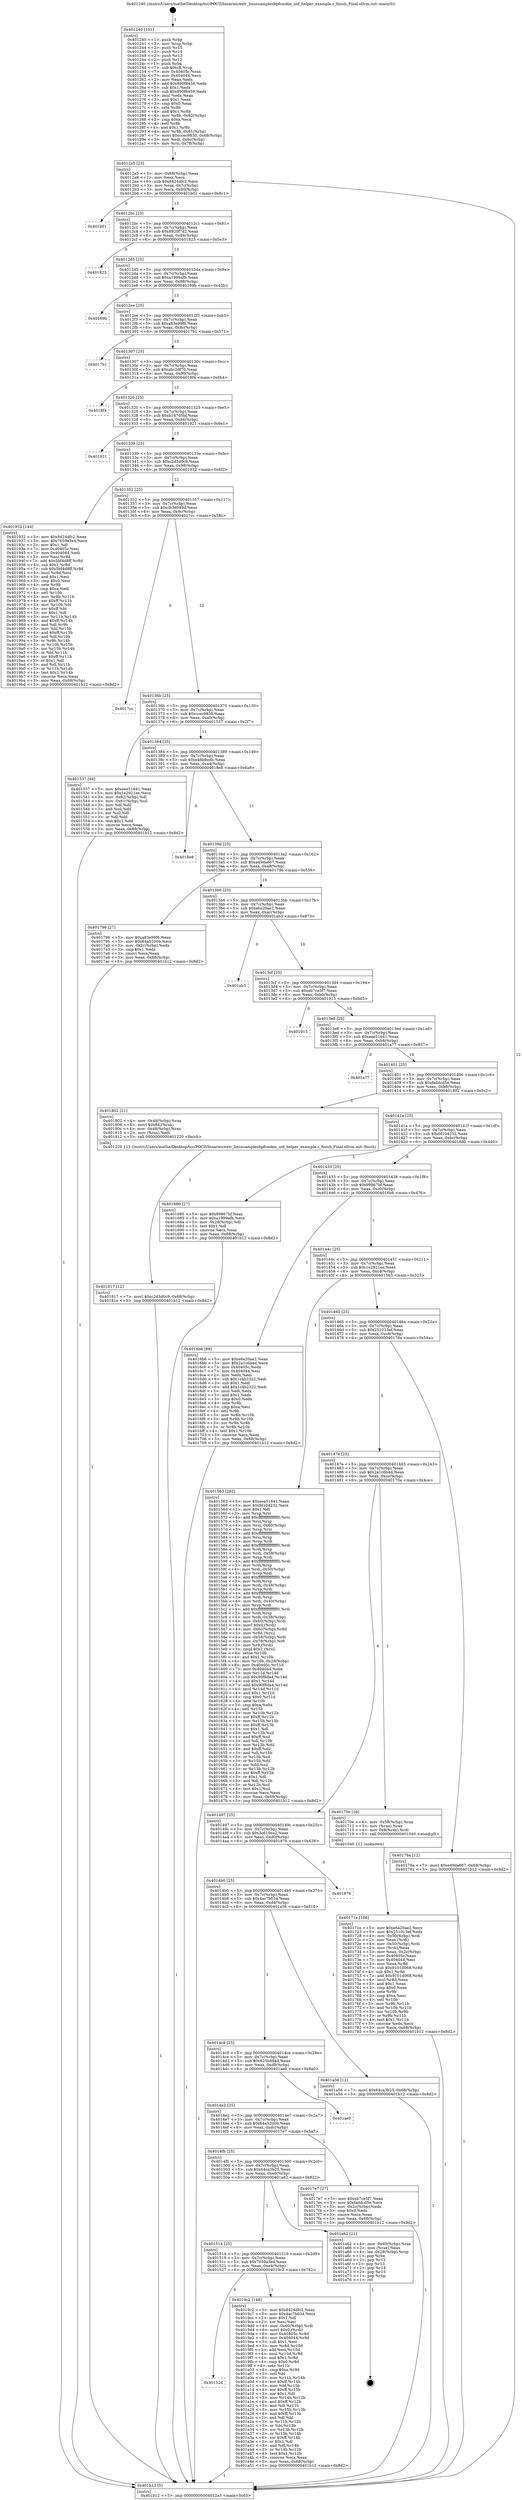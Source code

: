 digraph "0x401240" {
  label = "0x401240 (/mnt/c/Users/mathe/Desktop/tcc/POCII/binaries/extr_linuxsamplesbpfcookie_uid_helper_example.c_finish_Final-ollvm.out::main(0))"
  labelloc = "t"
  node[shape=record]

  Entry [label="",width=0.3,height=0.3,shape=circle,fillcolor=black,style=filled]
  "0x4012a5" [label="{
     0x4012a5 [23]\l
     | [instrs]\l
     &nbsp;&nbsp;0x4012a5 \<+3\>: mov -0x68(%rbp),%eax\l
     &nbsp;&nbsp;0x4012a8 \<+2\>: mov %eax,%ecx\l
     &nbsp;&nbsp;0x4012aa \<+6\>: sub $0x8424dfc2,%ecx\l
     &nbsp;&nbsp;0x4012b0 \<+3\>: mov %eax,-0x7c(%rbp)\l
     &nbsp;&nbsp;0x4012b3 \<+3\>: mov %ecx,-0x80(%rbp)\l
     &nbsp;&nbsp;0x4012b6 \<+6\>: je 0000000000401b01 \<main+0x8c1\>\l
  }"]
  "0x401b01" [label="{
     0x401b01\l
  }", style=dashed]
  "0x4012bc" [label="{
     0x4012bc [25]\l
     | [instrs]\l
     &nbsp;&nbsp;0x4012bc \<+5\>: jmp 00000000004012c1 \<main+0x81\>\l
     &nbsp;&nbsp;0x4012c1 \<+3\>: mov -0x7c(%rbp),%eax\l
     &nbsp;&nbsp;0x4012c4 \<+5\>: sub $0x8920f7d2,%eax\l
     &nbsp;&nbsp;0x4012c9 \<+6\>: mov %eax,-0x84(%rbp)\l
     &nbsp;&nbsp;0x4012cf \<+6\>: je 0000000000401823 \<main+0x5e3\>\l
  }"]
  Exit [label="",width=0.3,height=0.3,shape=circle,fillcolor=black,style=filled,peripheries=2]
  "0x401823" [label="{
     0x401823\l
  }", style=dashed]
  "0x4012d5" [label="{
     0x4012d5 [25]\l
     | [instrs]\l
     &nbsp;&nbsp;0x4012d5 \<+5\>: jmp 00000000004012da \<main+0x9a\>\l
     &nbsp;&nbsp;0x4012da \<+3\>: mov -0x7c(%rbp),%eax\l
     &nbsp;&nbsp;0x4012dd \<+5\>: sub $0xa1999afb,%eax\l
     &nbsp;&nbsp;0x4012e2 \<+6\>: mov %eax,-0x88(%rbp)\l
     &nbsp;&nbsp;0x4012e8 \<+6\>: je 000000000040169b \<main+0x45b\>\l
  }"]
  "0x40152d" [label="{
     0x40152d\l
  }", style=dashed]
  "0x40169b" [label="{
     0x40169b\l
  }", style=dashed]
  "0x4012ee" [label="{
     0x4012ee [25]\l
     | [instrs]\l
     &nbsp;&nbsp;0x4012ee \<+5\>: jmp 00000000004012f3 \<main+0xb3\>\l
     &nbsp;&nbsp;0x4012f3 \<+3\>: mov -0x7c(%rbp),%eax\l
     &nbsp;&nbsp;0x4012f6 \<+5\>: sub $0xa83e99f6,%eax\l
     &nbsp;&nbsp;0x4012fb \<+6\>: mov %eax,-0x8c(%rbp)\l
     &nbsp;&nbsp;0x401301 \<+6\>: je 00000000004017b1 \<main+0x571\>\l
  }"]
  "0x4019c2" [label="{
     0x4019c2 [148]\l
     | [instrs]\l
     &nbsp;&nbsp;0x4019c2 \<+5\>: mov $0x8424dfc2,%eax\l
     &nbsp;&nbsp;0x4019c7 \<+5\>: mov $0x4ac7b034,%ecx\l
     &nbsp;&nbsp;0x4019cc \<+2\>: mov $0x1,%dl\l
     &nbsp;&nbsp;0x4019ce \<+2\>: xor %esi,%esi\l
     &nbsp;&nbsp;0x4019d0 \<+4\>: mov -0x60(%rbp),%rdi\l
     &nbsp;&nbsp;0x4019d4 \<+6\>: movl $0x0,(%rdi)\l
     &nbsp;&nbsp;0x4019da \<+8\>: mov 0x40405c,%r8d\l
     &nbsp;&nbsp;0x4019e2 \<+8\>: mov 0x404044,%r9d\l
     &nbsp;&nbsp;0x4019ea \<+3\>: sub $0x1,%esi\l
     &nbsp;&nbsp;0x4019ed \<+3\>: mov %r8d,%r10d\l
     &nbsp;&nbsp;0x4019f0 \<+3\>: add %esi,%r10d\l
     &nbsp;&nbsp;0x4019f3 \<+4\>: imul %r10d,%r8d\l
     &nbsp;&nbsp;0x4019f7 \<+4\>: and $0x1,%r8d\l
     &nbsp;&nbsp;0x4019fb \<+4\>: cmp $0x0,%r8d\l
     &nbsp;&nbsp;0x4019ff \<+4\>: sete %r11b\l
     &nbsp;&nbsp;0x401a03 \<+4\>: cmp $0xa,%r9d\l
     &nbsp;&nbsp;0x401a07 \<+3\>: setl %bl\l
     &nbsp;&nbsp;0x401a0a \<+3\>: mov %r11b,%r14b\l
     &nbsp;&nbsp;0x401a0d \<+4\>: xor $0xff,%r14b\l
     &nbsp;&nbsp;0x401a11 \<+3\>: mov %bl,%r15b\l
     &nbsp;&nbsp;0x401a14 \<+4\>: xor $0xff,%r15b\l
     &nbsp;&nbsp;0x401a18 \<+3\>: xor $0x1,%dl\l
     &nbsp;&nbsp;0x401a1b \<+3\>: mov %r14b,%r12b\l
     &nbsp;&nbsp;0x401a1e \<+4\>: and $0xff,%r12b\l
     &nbsp;&nbsp;0x401a22 \<+3\>: and %dl,%r11b\l
     &nbsp;&nbsp;0x401a25 \<+3\>: mov %r15b,%r13b\l
     &nbsp;&nbsp;0x401a28 \<+4\>: and $0xff,%r13b\l
     &nbsp;&nbsp;0x401a2c \<+2\>: and %dl,%bl\l
     &nbsp;&nbsp;0x401a2e \<+3\>: or %r11b,%r12b\l
     &nbsp;&nbsp;0x401a31 \<+3\>: or %bl,%r13b\l
     &nbsp;&nbsp;0x401a34 \<+3\>: xor %r13b,%r12b\l
     &nbsp;&nbsp;0x401a37 \<+3\>: or %r15b,%r14b\l
     &nbsp;&nbsp;0x401a3a \<+4\>: xor $0xff,%r14b\l
     &nbsp;&nbsp;0x401a3e \<+3\>: or $0x1,%dl\l
     &nbsp;&nbsp;0x401a41 \<+3\>: and %dl,%r14b\l
     &nbsp;&nbsp;0x401a44 \<+3\>: or %r14b,%r12b\l
     &nbsp;&nbsp;0x401a47 \<+4\>: test $0x1,%r12b\l
     &nbsp;&nbsp;0x401a4b \<+3\>: cmovne %ecx,%eax\l
     &nbsp;&nbsp;0x401a4e \<+3\>: mov %eax,-0x68(%rbp)\l
     &nbsp;&nbsp;0x401a51 \<+5\>: jmp 0000000000401b12 \<main+0x8d2\>\l
  }"]
  "0x4017b1" [label="{
     0x4017b1\l
  }", style=dashed]
  "0x401307" [label="{
     0x401307 [25]\l
     | [instrs]\l
     &nbsp;&nbsp;0x401307 \<+5\>: jmp 000000000040130c \<main+0xcc\>\l
     &nbsp;&nbsp;0x40130c \<+3\>: mov -0x7c(%rbp),%eax\l
     &nbsp;&nbsp;0x40130f \<+5\>: sub $0xabc2df70,%eax\l
     &nbsp;&nbsp;0x401314 \<+6\>: mov %eax,-0x90(%rbp)\l
     &nbsp;&nbsp;0x40131a \<+6\>: je 00000000004018f4 \<main+0x6b4\>\l
  }"]
  "0x401514" [label="{
     0x401514 [25]\l
     | [instrs]\l
     &nbsp;&nbsp;0x401514 \<+5\>: jmp 0000000000401519 \<main+0x2d9\>\l
     &nbsp;&nbsp;0x401519 \<+3\>: mov -0x7c(%rbp),%eax\l
     &nbsp;&nbsp;0x40151c \<+5\>: sub $0x7659a3e4,%eax\l
     &nbsp;&nbsp;0x401521 \<+6\>: mov %eax,-0xe4(%rbp)\l
     &nbsp;&nbsp;0x401527 \<+6\>: je 00000000004019c2 \<main+0x782\>\l
  }"]
  "0x4018f4" [label="{
     0x4018f4\l
  }", style=dashed]
  "0x401320" [label="{
     0x401320 [25]\l
     | [instrs]\l
     &nbsp;&nbsp;0x401320 \<+5\>: jmp 0000000000401325 \<main+0xe5\>\l
     &nbsp;&nbsp;0x401325 \<+3\>: mov -0x7c(%rbp),%eax\l
     &nbsp;&nbsp;0x401328 \<+5\>: sub $0xb167d5bf,%eax\l
     &nbsp;&nbsp;0x40132d \<+6\>: mov %eax,-0x94(%rbp)\l
     &nbsp;&nbsp;0x401333 \<+6\>: je 0000000000401921 \<main+0x6e1\>\l
  }"]
  "0x401a62" [label="{
     0x401a62 [21]\l
     | [instrs]\l
     &nbsp;&nbsp;0x401a62 \<+4\>: mov -0x60(%rbp),%rax\l
     &nbsp;&nbsp;0x401a66 \<+2\>: mov (%rax),%eax\l
     &nbsp;&nbsp;0x401a68 \<+4\>: lea -0x28(%rbp),%rsp\l
     &nbsp;&nbsp;0x401a6c \<+1\>: pop %rbx\l
     &nbsp;&nbsp;0x401a6d \<+2\>: pop %r12\l
     &nbsp;&nbsp;0x401a6f \<+2\>: pop %r13\l
     &nbsp;&nbsp;0x401a71 \<+2\>: pop %r14\l
     &nbsp;&nbsp;0x401a73 \<+2\>: pop %r15\l
     &nbsp;&nbsp;0x401a75 \<+1\>: pop %rbp\l
     &nbsp;&nbsp;0x401a76 \<+1\>: ret\l
  }"]
  "0x401921" [label="{
     0x401921\l
  }", style=dashed]
  "0x401339" [label="{
     0x401339 [25]\l
     | [instrs]\l
     &nbsp;&nbsp;0x401339 \<+5\>: jmp 000000000040133e \<main+0xfe\>\l
     &nbsp;&nbsp;0x40133e \<+3\>: mov -0x7c(%rbp),%eax\l
     &nbsp;&nbsp;0x401341 \<+5\>: sub $0xc2d3d0c9,%eax\l
     &nbsp;&nbsp;0x401346 \<+6\>: mov %eax,-0x98(%rbp)\l
     &nbsp;&nbsp;0x40134c \<+6\>: je 0000000000401932 \<main+0x6f2\>\l
  }"]
  "0x401817" [label="{
     0x401817 [12]\l
     | [instrs]\l
     &nbsp;&nbsp;0x401817 \<+7\>: movl $0xc2d3d0c9,-0x68(%rbp)\l
     &nbsp;&nbsp;0x40181e \<+5\>: jmp 0000000000401b12 \<main+0x8d2\>\l
  }"]
  "0x401932" [label="{
     0x401932 [144]\l
     | [instrs]\l
     &nbsp;&nbsp;0x401932 \<+5\>: mov $0x8424dfc2,%eax\l
     &nbsp;&nbsp;0x401937 \<+5\>: mov $0x7659a3e4,%ecx\l
     &nbsp;&nbsp;0x40193c \<+2\>: mov $0x1,%dl\l
     &nbsp;&nbsp;0x40193e \<+7\>: mov 0x40405c,%esi\l
     &nbsp;&nbsp;0x401945 \<+7\>: mov 0x404044,%edi\l
     &nbsp;&nbsp;0x40194c \<+3\>: mov %esi,%r8d\l
     &nbsp;&nbsp;0x40194f \<+7\>: add $0x5bf4d8ff,%r8d\l
     &nbsp;&nbsp;0x401956 \<+4\>: sub $0x1,%r8d\l
     &nbsp;&nbsp;0x40195a \<+7\>: sub $0x5bf4d8ff,%r8d\l
     &nbsp;&nbsp;0x401961 \<+4\>: imul %r8d,%esi\l
     &nbsp;&nbsp;0x401965 \<+3\>: and $0x1,%esi\l
     &nbsp;&nbsp;0x401968 \<+3\>: cmp $0x0,%esi\l
     &nbsp;&nbsp;0x40196b \<+4\>: sete %r9b\l
     &nbsp;&nbsp;0x40196f \<+3\>: cmp $0xa,%edi\l
     &nbsp;&nbsp;0x401972 \<+4\>: setl %r10b\l
     &nbsp;&nbsp;0x401976 \<+3\>: mov %r9b,%r11b\l
     &nbsp;&nbsp;0x401979 \<+4\>: xor $0xff,%r11b\l
     &nbsp;&nbsp;0x40197d \<+3\>: mov %r10b,%bl\l
     &nbsp;&nbsp;0x401980 \<+3\>: xor $0xff,%bl\l
     &nbsp;&nbsp;0x401983 \<+3\>: xor $0x1,%dl\l
     &nbsp;&nbsp;0x401986 \<+3\>: mov %r11b,%r14b\l
     &nbsp;&nbsp;0x401989 \<+4\>: and $0xff,%r14b\l
     &nbsp;&nbsp;0x40198d \<+3\>: and %dl,%r9b\l
     &nbsp;&nbsp;0x401990 \<+3\>: mov %bl,%r15b\l
     &nbsp;&nbsp;0x401993 \<+4\>: and $0xff,%r15b\l
     &nbsp;&nbsp;0x401997 \<+3\>: and %dl,%r10b\l
     &nbsp;&nbsp;0x40199a \<+3\>: or %r9b,%r14b\l
     &nbsp;&nbsp;0x40199d \<+3\>: or %r10b,%r15b\l
     &nbsp;&nbsp;0x4019a0 \<+3\>: xor %r15b,%r14b\l
     &nbsp;&nbsp;0x4019a3 \<+3\>: or %bl,%r11b\l
     &nbsp;&nbsp;0x4019a6 \<+4\>: xor $0xff,%r11b\l
     &nbsp;&nbsp;0x4019aa \<+3\>: or $0x1,%dl\l
     &nbsp;&nbsp;0x4019ad \<+3\>: and %dl,%r11b\l
     &nbsp;&nbsp;0x4019b0 \<+3\>: or %r11b,%r14b\l
     &nbsp;&nbsp;0x4019b3 \<+4\>: test $0x1,%r14b\l
     &nbsp;&nbsp;0x4019b7 \<+3\>: cmovne %ecx,%eax\l
     &nbsp;&nbsp;0x4019ba \<+3\>: mov %eax,-0x68(%rbp)\l
     &nbsp;&nbsp;0x4019bd \<+5\>: jmp 0000000000401b12 \<main+0x8d2\>\l
  }"]
  "0x401352" [label="{
     0x401352 [25]\l
     | [instrs]\l
     &nbsp;&nbsp;0x401352 \<+5\>: jmp 0000000000401357 \<main+0x117\>\l
     &nbsp;&nbsp;0x401357 \<+3\>: mov -0x7c(%rbp),%eax\l
     &nbsp;&nbsp;0x40135a \<+5\>: sub $0xcb3d049d,%eax\l
     &nbsp;&nbsp;0x40135f \<+6\>: mov %eax,-0x9c(%rbp)\l
     &nbsp;&nbsp;0x401365 \<+6\>: je 00000000004017cc \<main+0x58c\>\l
  }"]
  "0x4014fb" [label="{
     0x4014fb [25]\l
     | [instrs]\l
     &nbsp;&nbsp;0x4014fb \<+5\>: jmp 0000000000401500 \<main+0x2c0\>\l
     &nbsp;&nbsp;0x401500 \<+3\>: mov -0x7c(%rbp),%eax\l
     &nbsp;&nbsp;0x401503 \<+5\>: sub $0x64ca3b25,%eax\l
     &nbsp;&nbsp;0x401508 \<+6\>: mov %eax,-0xe0(%rbp)\l
     &nbsp;&nbsp;0x40150e \<+6\>: je 0000000000401a62 \<main+0x822\>\l
  }"]
  "0x4017cc" [label="{
     0x4017cc\l
  }", style=dashed]
  "0x40136b" [label="{
     0x40136b [25]\l
     | [instrs]\l
     &nbsp;&nbsp;0x40136b \<+5\>: jmp 0000000000401370 \<main+0x130\>\l
     &nbsp;&nbsp;0x401370 \<+3\>: mov -0x7c(%rbp),%eax\l
     &nbsp;&nbsp;0x401373 \<+5\>: sub $0xccec9830,%eax\l
     &nbsp;&nbsp;0x401378 \<+6\>: mov %eax,-0xa0(%rbp)\l
     &nbsp;&nbsp;0x40137e \<+6\>: je 0000000000401537 \<main+0x2f7\>\l
  }"]
  "0x4017e7" [label="{
     0x4017e7 [27]\l
     | [instrs]\l
     &nbsp;&nbsp;0x4017e7 \<+5\>: mov $0xeb7ce5f7,%eax\l
     &nbsp;&nbsp;0x4017ec \<+5\>: mov $0xfaddcd5e,%ecx\l
     &nbsp;&nbsp;0x4017f1 \<+3\>: mov -0x2c(%rbp),%edx\l
     &nbsp;&nbsp;0x4017f4 \<+3\>: cmp $0x0,%edx\l
     &nbsp;&nbsp;0x4017f7 \<+3\>: cmove %ecx,%eax\l
     &nbsp;&nbsp;0x4017fa \<+3\>: mov %eax,-0x68(%rbp)\l
     &nbsp;&nbsp;0x4017fd \<+5\>: jmp 0000000000401b12 \<main+0x8d2\>\l
  }"]
  "0x401537" [label="{
     0x401537 [44]\l
     | [instrs]\l
     &nbsp;&nbsp;0x401537 \<+5\>: mov $0xeee51641,%eax\l
     &nbsp;&nbsp;0x40153c \<+5\>: mov $0x1e2921ee,%ecx\l
     &nbsp;&nbsp;0x401541 \<+3\>: mov -0x62(%rbp),%dl\l
     &nbsp;&nbsp;0x401544 \<+4\>: mov -0x61(%rbp),%sil\l
     &nbsp;&nbsp;0x401548 \<+3\>: mov %dl,%dil\l
     &nbsp;&nbsp;0x40154b \<+3\>: and %sil,%dil\l
     &nbsp;&nbsp;0x40154e \<+3\>: xor %sil,%dl\l
     &nbsp;&nbsp;0x401551 \<+3\>: or %dl,%dil\l
     &nbsp;&nbsp;0x401554 \<+4\>: test $0x1,%dil\l
     &nbsp;&nbsp;0x401558 \<+3\>: cmovne %ecx,%eax\l
     &nbsp;&nbsp;0x40155b \<+3\>: mov %eax,-0x68(%rbp)\l
     &nbsp;&nbsp;0x40155e \<+5\>: jmp 0000000000401b12 \<main+0x8d2\>\l
  }"]
  "0x401384" [label="{
     0x401384 [25]\l
     | [instrs]\l
     &nbsp;&nbsp;0x401384 \<+5\>: jmp 0000000000401389 \<main+0x149\>\l
     &nbsp;&nbsp;0x401389 \<+3\>: mov -0x7c(%rbp),%eax\l
     &nbsp;&nbsp;0x40138c \<+5\>: sub $0xe46b8edb,%eax\l
     &nbsp;&nbsp;0x401391 \<+6\>: mov %eax,-0xa4(%rbp)\l
     &nbsp;&nbsp;0x401397 \<+6\>: je 00000000004018e8 \<main+0x6a8\>\l
  }"]
  "0x401b12" [label="{
     0x401b12 [5]\l
     | [instrs]\l
     &nbsp;&nbsp;0x401b12 \<+5\>: jmp 00000000004012a5 \<main+0x65\>\l
  }"]
  "0x401240" [label="{
     0x401240 [101]\l
     | [instrs]\l
     &nbsp;&nbsp;0x401240 \<+1\>: push %rbp\l
     &nbsp;&nbsp;0x401241 \<+3\>: mov %rsp,%rbp\l
     &nbsp;&nbsp;0x401244 \<+2\>: push %r15\l
     &nbsp;&nbsp;0x401246 \<+2\>: push %r14\l
     &nbsp;&nbsp;0x401248 \<+2\>: push %r13\l
     &nbsp;&nbsp;0x40124a \<+2\>: push %r12\l
     &nbsp;&nbsp;0x40124c \<+1\>: push %rbx\l
     &nbsp;&nbsp;0x40124d \<+7\>: sub $0xc8,%rsp\l
     &nbsp;&nbsp;0x401254 \<+7\>: mov 0x40405c,%eax\l
     &nbsp;&nbsp;0x40125b \<+7\>: mov 0x404044,%ecx\l
     &nbsp;&nbsp;0x401262 \<+2\>: mov %eax,%edx\l
     &nbsp;&nbsp;0x401264 \<+6\>: add $0x890f8459,%edx\l
     &nbsp;&nbsp;0x40126a \<+3\>: sub $0x1,%edx\l
     &nbsp;&nbsp;0x40126d \<+6\>: sub $0x890f8459,%edx\l
     &nbsp;&nbsp;0x401273 \<+3\>: imul %edx,%eax\l
     &nbsp;&nbsp;0x401276 \<+3\>: and $0x1,%eax\l
     &nbsp;&nbsp;0x401279 \<+3\>: cmp $0x0,%eax\l
     &nbsp;&nbsp;0x40127c \<+4\>: sete %r8b\l
     &nbsp;&nbsp;0x401280 \<+4\>: and $0x1,%r8b\l
     &nbsp;&nbsp;0x401284 \<+4\>: mov %r8b,-0x62(%rbp)\l
     &nbsp;&nbsp;0x401288 \<+3\>: cmp $0xa,%ecx\l
     &nbsp;&nbsp;0x40128b \<+4\>: setl %r8b\l
     &nbsp;&nbsp;0x40128f \<+4\>: and $0x1,%r8b\l
     &nbsp;&nbsp;0x401293 \<+4\>: mov %r8b,-0x61(%rbp)\l
     &nbsp;&nbsp;0x401297 \<+7\>: movl $0xccec9830,-0x68(%rbp)\l
     &nbsp;&nbsp;0x40129e \<+3\>: mov %edi,-0x6c(%rbp)\l
     &nbsp;&nbsp;0x4012a1 \<+4\>: mov %rsi,-0x78(%rbp)\l
  }"]
  "0x4014e2" [label="{
     0x4014e2 [25]\l
     | [instrs]\l
     &nbsp;&nbsp;0x4014e2 \<+5\>: jmp 00000000004014e7 \<main+0x2a7\>\l
     &nbsp;&nbsp;0x4014e7 \<+3\>: mov -0x7c(%rbp),%eax\l
     &nbsp;&nbsp;0x4014ea \<+5\>: sub $0x64a5200b,%eax\l
     &nbsp;&nbsp;0x4014ef \<+6\>: mov %eax,-0xdc(%rbp)\l
     &nbsp;&nbsp;0x4014f5 \<+6\>: je 00000000004017e7 \<main+0x5a7\>\l
  }"]
  "0x4018e8" [label="{
     0x4018e8\l
  }", style=dashed]
  "0x40139d" [label="{
     0x40139d [25]\l
     | [instrs]\l
     &nbsp;&nbsp;0x40139d \<+5\>: jmp 00000000004013a2 \<main+0x162\>\l
     &nbsp;&nbsp;0x4013a2 \<+3\>: mov -0x7c(%rbp),%eax\l
     &nbsp;&nbsp;0x4013a5 \<+5\>: sub $0xe49da667,%eax\l
     &nbsp;&nbsp;0x4013aa \<+6\>: mov %eax,-0xa8(%rbp)\l
     &nbsp;&nbsp;0x4013b0 \<+6\>: je 0000000000401796 \<main+0x556\>\l
  }"]
  "0x401ae0" [label="{
     0x401ae0\l
  }", style=dashed]
  "0x401796" [label="{
     0x401796 [27]\l
     | [instrs]\l
     &nbsp;&nbsp;0x401796 \<+5\>: mov $0xa83e99f6,%eax\l
     &nbsp;&nbsp;0x40179b \<+5\>: mov $0x64a5200b,%ecx\l
     &nbsp;&nbsp;0x4017a0 \<+3\>: mov -0x2c(%rbp),%edx\l
     &nbsp;&nbsp;0x4017a3 \<+3\>: cmp $0x1,%edx\l
     &nbsp;&nbsp;0x4017a6 \<+3\>: cmovl %ecx,%eax\l
     &nbsp;&nbsp;0x4017a9 \<+3\>: mov %eax,-0x68(%rbp)\l
     &nbsp;&nbsp;0x4017ac \<+5\>: jmp 0000000000401b12 \<main+0x8d2\>\l
  }"]
  "0x4013b6" [label="{
     0x4013b6 [25]\l
     | [instrs]\l
     &nbsp;&nbsp;0x4013b6 \<+5\>: jmp 00000000004013bb \<main+0x17b\>\l
     &nbsp;&nbsp;0x4013bb \<+3\>: mov -0x7c(%rbp),%eax\l
     &nbsp;&nbsp;0x4013be \<+5\>: sub $0xe6a20ae2,%eax\l
     &nbsp;&nbsp;0x4013c3 \<+6\>: mov %eax,-0xac(%rbp)\l
     &nbsp;&nbsp;0x4013c9 \<+6\>: je 0000000000401ab3 \<main+0x873\>\l
  }"]
  "0x4014c9" [label="{
     0x4014c9 [25]\l
     | [instrs]\l
     &nbsp;&nbsp;0x4014c9 \<+5\>: jmp 00000000004014ce \<main+0x28e\>\l
     &nbsp;&nbsp;0x4014ce \<+3\>: mov -0x7c(%rbp),%eax\l
     &nbsp;&nbsp;0x4014d1 \<+5\>: sub $0x625b894d,%eax\l
     &nbsp;&nbsp;0x4014d6 \<+6\>: mov %eax,-0xd8(%rbp)\l
     &nbsp;&nbsp;0x4014dc \<+6\>: je 0000000000401ae0 \<main+0x8a0\>\l
  }"]
  "0x401ab3" [label="{
     0x401ab3\l
  }", style=dashed]
  "0x4013cf" [label="{
     0x4013cf [25]\l
     | [instrs]\l
     &nbsp;&nbsp;0x4013cf \<+5\>: jmp 00000000004013d4 \<main+0x194\>\l
     &nbsp;&nbsp;0x4013d4 \<+3\>: mov -0x7c(%rbp),%eax\l
     &nbsp;&nbsp;0x4013d7 \<+5\>: sub $0xeb7ce5f7,%eax\l
     &nbsp;&nbsp;0x4013dc \<+6\>: mov %eax,-0xb0(%rbp)\l
     &nbsp;&nbsp;0x4013e2 \<+6\>: je 0000000000401915 \<main+0x6d5\>\l
  }"]
  "0x401a56" [label="{
     0x401a56 [12]\l
     | [instrs]\l
     &nbsp;&nbsp;0x401a56 \<+7\>: movl $0x64ca3b25,-0x68(%rbp)\l
     &nbsp;&nbsp;0x401a5d \<+5\>: jmp 0000000000401b12 \<main+0x8d2\>\l
  }"]
  "0x401915" [label="{
     0x401915\l
  }", style=dashed]
  "0x4013e8" [label="{
     0x4013e8 [25]\l
     | [instrs]\l
     &nbsp;&nbsp;0x4013e8 \<+5\>: jmp 00000000004013ed \<main+0x1ad\>\l
     &nbsp;&nbsp;0x4013ed \<+3\>: mov -0x7c(%rbp),%eax\l
     &nbsp;&nbsp;0x4013f0 \<+5\>: sub $0xeee51641,%eax\l
     &nbsp;&nbsp;0x4013f5 \<+6\>: mov %eax,-0xb4(%rbp)\l
     &nbsp;&nbsp;0x4013fb \<+6\>: je 0000000000401a77 \<main+0x837\>\l
  }"]
  "0x4014b0" [label="{
     0x4014b0 [25]\l
     | [instrs]\l
     &nbsp;&nbsp;0x4014b0 \<+5\>: jmp 00000000004014b5 \<main+0x275\>\l
     &nbsp;&nbsp;0x4014b5 \<+3\>: mov -0x7c(%rbp),%eax\l
     &nbsp;&nbsp;0x4014b8 \<+5\>: sub $0x4ac7b034,%eax\l
     &nbsp;&nbsp;0x4014bd \<+6\>: mov %eax,-0xd4(%rbp)\l
     &nbsp;&nbsp;0x4014c3 \<+6\>: je 0000000000401a56 \<main+0x816\>\l
  }"]
  "0x401a77" [label="{
     0x401a77\l
  }", style=dashed]
  "0x401401" [label="{
     0x401401 [25]\l
     | [instrs]\l
     &nbsp;&nbsp;0x401401 \<+5\>: jmp 0000000000401406 \<main+0x1c6\>\l
     &nbsp;&nbsp;0x401406 \<+3\>: mov -0x7c(%rbp),%eax\l
     &nbsp;&nbsp;0x401409 \<+5\>: sub $0xfaddcd5e,%eax\l
     &nbsp;&nbsp;0x40140e \<+6\>: mov %eax,-0xb8(%rbp)\l
     &nbsp;&nbsp;0x401414 \<+6\>: je 0000000000401802 \<main+0x5c2\>\l
  }"]
  "0x401876" [label="{
     0x401876\l
  }", style=dashed]
  "0x401802" [label="{
     0x401802 [21]\l
     | [instrs]\l
     &nbsp;&nbsp;0x401802 \<+4\>: mov -0x48(%rbp),%rax\l
     &nbsp;&nbsp;0x401806 \<+6\>: movl $0x64,(%rax)\l
     &nbsp;&nbsp;0x40180c \<+4\>: mov -0x48(%rbp),%rax\l
     &nbsp;&nbsp;0x401810 \<+2\>: mov (%rax),%edi\l
     &nbsp;&nbsp;0x401812 \<+5\>: call 0000000000401220 \<finish\>\l
     | [calls]\l
     &nbsp;&nbsp;0x401220 \{1\} (/mnt/c/Users/mathe/Desktop/tcc/POCII/binaries/extr_linuxsamplesbpfcookie_uid_helper_example.c_finish_Final-ollvm.out::finish)\l
  }"]
  "0x40141a" [label="{
     0x40141a [25]\l
     | [instrs]\l
     &nbsp;&nbsp;0x40141a \<+5\>: jmp 000000000040141f \<main+0x1df\>\l
     &nbsp;&nbsp;0x40141f \<+3\>: mov -0x7c(%rbp),%eax\l
     &nbsp;&nbsp;0x401422 \<+5\>: sub $0xfd104232,%eax\l
     &nbsp;&nbsp;0x401427 \<+6\>: mov %eax,-0xbc(%rbp)\l
     &nbsp;&nbsp;0x40142d \<+6\>: je 0000000000401680 \<main+0x440\>\l
  }"]
  "0x40171e" [label="{
     0x40171e [108]\l
     | [instrs]\l
     &nbsp;&nbsp;0x40171e \<+5\>: mov $0xe6a20ae2,%ecx\l
     &nbsp;&nbsp;0x401723 \<+5\>: mov $0x251013ef,%edx\l
     &nbsp;&nbsp;0x401728 \<+4\>: mov -0x50(%rbp),%rdi\l
     &nbsp;&nbsp;0x40172c \<+2\>: mov %eax,(%rdi)\l
     &nbsp;&nbsp;0x40172e \<+4\>: mov -0x50(%rbp),%rdi\l
     &nbsp;&nbsp;0x401732 \<+2\>: mov (%rdi),%eax\l
     &nbsp;&nbsp;0x401734 \<+3\>: mov %eax,-0x2c(%rbp)\l
     &nbsp;&nbsp;0x401737 \<+7\>: mov 0x40405c,%eax\l
     &nbsp;&nbsp;0x40173e \<+7\>: mov 0x404044,%esi\l
     &nbsp;&nbsp;0x401745 \<+3\>: mov %eax,%r8d\l
     &nbsp;&nbsp;0x401748 \<+7\>: sub $0x9101d068,%r8d\l
     &nbsp;&nbsp;0x40174f \<+4\>: sub $0x1,%r8d\l
     &nbsp;&nbsp;0x401753 \<+7\>: add $0x9101d068,%r8d\l
     &nbsp;&nbsp;0x40175a \<+4\>: imul %r8d,%eax\l
     &nbsp;&nbsp;0x40175e \<+3\>: and $0x1,%eax\l
     &nbsp;&nbsp;0x401761 \<+3\>: cmp $0x0,%eax\l
     &nbsp;&nbsp;0x401764 \<+4\>: sete %r9b\l
     &nbsp;&nbsp;0x401768 \<+3\>: cmp $0xa,%esi\l
     &nbsp;&nbsp;0x40176b \<+4\>: setl %r10b\l
     &nbsp;&nbsp;0x40176f \<+3\>: mov %r9b,%r11b\l
     &nbsp;&nbsp;0x401772 \<+3\>: and %r10b,%r11b\l
     &nbsp;&nbsp;0x401775 \<+3\>: xor %r10b,%r9b\l
     &nbsp;&nbsp;0x401778 \<+3\>: or %r9b,%r11b\l
     &nbsp;&nbsp;0x40177b \<+4\>: test $0x1,%r11b\l
     &nbsp;&nbsp;0x40177f \<+3\>: cmovne %edx,%ecx\l
     &nbsp;&nbsp;0x401782 \<+3\>: mov %ecx,-0x68(%rbp)\l
     &nbsp;&nbsp;0x401785 \<+5\>: jmp 0000000000401b12 \<main+0x8d2\>\l
  }"]
  "0x401680" [label="{
     0x401680 [27]\l
     | [instrs]\l
     &nbsp;&nbsp;0x401680 \<+5\>: mov $0x99867bf,%eax\l
     &nbsp;&nbsp;0x401685 \<+5\>: mov $0xa1999afb,%ecx\l
     &nbsp;&nbsp;0x40168a \<+3\>: mov -0x2d(%rbp),%dl\l
     &nbsp;&nbsp;0x40168d \<+3\>: test $0x1,%dl\l
     &nbsp;&nbsp;0x401690 \<+3\>: cmovne %ecx,%eax\l
     &nbsp;&nbsp;0x401693 \<+3\>: mov %eax,-0x68(%rbp)\l
     &nbsp;&nbsp;0x401696 \<+5\>: jmp 0000000000401b12 \<main+0x8d2\>\l
  }"]
  "0x401433" [label="{
     0x401433 [25]\l
     | [instrs]\l
     &nbsp;&nbsp;0x401433 \<+5\>: jmp 0000000000401438 \<main+0x1f8\>\l
     &nbsp;&nbsp;0x401438 \<+3\>: mov -0x7c(%rbp),%eax\l
     &nbsp;&nbsp;0x40143b \<+5\>: sub $0x99867bf,%eax\l
     &nbsp;&nbsp;0x401440 \<+6\>: mov %eax,-0xc0(%rbp)\l
     &nbsp;&nbsp;0x401446 \<+6\>: je 00000000004016b6 \<main+0x476\>\l
  }"]
  "0x401497" [label="{
     0x401497 [25]\l
     | [instrs]\l
     &nbsp;&nbsp;0x401497 \<+5\>: jmp 000000000040149c \<main+0x25c\>\l
     &nbsp;&nbsp;0x40149c \<+3\>: mov -0x7c(%rbp),%eax\l
     &nbsp;&nbsp;0x40149f \<+5\>: sub $0x3c610ea2,%eax\l
     &nbsp;&nbsp;0x4014a4 \<+6\>: mov %eax,-0xd0(%rbp)\l
     &nbsp;&nbsp;0x4014aa \<+6\>: je 0000000000401876 \<main+0x636\>\l
  }"]
  "0x4016b6" [label="{
     0x4016b6 [88]\l
     | [instrs]\l
     &nbsp;&nbsp;0x4016b6 \<+5\>: mov $0xe6a20ae2,%eax\l
     &nbsp;&nbsp;0x4016bb \<+5\>: mov $0x2a1c6b4d,%ecx\l
     &nbsp;&nbsp;0x4016c0 \<+7\>: mov 0x40405c,%edx\l
     &nbsp;&nbsp;0x4016c7 \<+7\>: mov 0x404044,%esi\l
     &nbsp;&nbsp;0x4016ce \<+2\>: mov %edx,%edi\l
     &nbsp;&nbsp;0x4016d0 \<+6\>: sub $0x1c4b2322,%edi\l
     &nbsp;&nbsp;0x4016d6 \<+3\>: sub $0x1,%edi\l
     &nbsp;&nbsp;0x4016d9 \<+6\>: add $0x1c4b2322,%edi\l
     &nbsp;&nbsp;0x4016df \<+3\>: imul %edi,%edx\l
     &nbsp;&nbsp;0x4016e2 \<+3\>: and $0x1,%edx\l
     &nbsp;&nbsp;0x4016e5 \<+3\>: cmp $0x0,%edx\l
     &nbsp;&nbsp;0x4016e8 \<+4\>: sete %r8b\l
     &nbsp;&nbsp;0x4016ec \<+3\>: cmp $0xa,%esi\l
     &nbsp;&nbsp;0x4016ef \<+4\>: setl %r9b\l
     &nbsp;&nbsp;0x4016f3 \<+3\>: mov %r8b,%r10b\l
     &nbsp;&nbsp;0x4016f6 \<+3\>: and %r9b,%r10b\l
     &nbsp;&nbsp;0x4016f9 \<+3\>: xor %r9b,%r8b\l
     &nbsp;&nbsp;0x4016fc \<+3\>: or %r8b,%r10b\l
     &nbsp;&nbsp;0x4016ff \<+4\>: test $0x1,%r10b\l
     &nbsp;&nbsp;0x401703 \<+3\>: cmovne %ecx,%eax\l
     &nbsp;&nbsp;0x401706 \<+3\>: mov %eax,-0x68(%rbp)\l
     &nbsp;&nbsp;0x401709 \<+5\>: jmp 0000000000401b12 \<main+0x8d2\>\l
  }"]
  "0x40144c" [label="{
     0x40144c [25]\l
     | [instrs]\l
     &nbsp;&nbsp;0x40144c \<+5\>: jmp 0000000000401451 \<main+0x211\>\l
     &nbsp;&nbsp;0x401451 \<+3\>: mov -0x7c(%rbp),%eax\l
     &nbsp;&nbsp;0x401454 \<+5\>: sub $0x1e2921ee,%eax\l
     &nbsp;&nbsp;0x401459 \<+6\>: mov %eax,-0xc4(%rbp)\l
     &nbsp;&nbsp;0x40145f \<+6\>: je 0000000000401563 \<main+0x323\>\l
  }"]
  "0x40170e" [label="{
     0x40170e [16]\l
     | [instrs]\l
     &nbsp;&nbsp;0x40170e \<+4\>: mov -0x58(%rbp),%rax\l
     &nbsp;&nbsp;0x401712 \<+3\>: mov (%rax),%rax\l
     &nbsp;&nbsp;0x401715 \<+4\>: mov 0x8(%rax),%rdi\l
     &nbsp;&nbsp;0x401719 \<+5\>: call 0000000000401040 \<atoi@plt\>\l
     | [calls]\l
     &nbsp;&nbsp;0x401040 \{1\} (unknown)\l
  }"]
  "0x401563" [label="{
     0x401563 [285]\l
     | [instrs]\l
     &nbsp;&nbsp;0x401563 \<+5\>: mov $0xeee51641,%eax\l
     &nbsp;&nbsp;0x401568 \<+5\>: mov $0xfd104232,%ecx\l
     &nbsp;&nbsp;0x40156d \<+2\>: mov $0x1,%dl\l
     &nbsp;&nbsp;0x40156f \<+3\>: mov %rsp,%rsi\l
     &nbsp;&nbsp;0x401572 \<+4\>: add $0xfffffffffffffff0,%rsi\l
     &nbsp;&nbsp;0x401576 \<+3\>: mov %rsi,%rsp\l
     &nbsp;&nbsp;0x401579 \<+4\>: mov %rsi,-0x60(%rbp)\l
     &nbsp;&nbsp;0x40157d \<+3\>: mov %rsp,%rsi\l
     &nbsp;&nbsp;0x401580 \<+4\>: add $0xfffffffffffffff0,%rsi\l
     &nbsp;&nbsp;0x401584 \<+3\>: mov %rsi,%rsp\l
     &nbsp;&nbsp;0x401587 \<+3\>: mov %rsp,%rdi\l
     &nbsp;&nbsp;0x40158a \<+4\>: add $0xfffffffffffffff0,%rdi\l
     &nbsp;&nbsp;0x40158e \<+3\>: mov %rdi,%rsp\l
     &nbsp;&nbsp;0x401591 \<+4\>: mov %rdi,-0x58(%rbp)\l
     &nbsp;&nbsp;0x401595 \<+3\>: mov %rsp,%rdi\l
     &nbsp;&nbsp;0x401598 \<+4\>: add $0xfffffffffffffff0,%rdi\l
     &nbsp;&nbsp;0x40159c \<+3\>: mov %rdi,%rsp\l
     &nbsp;&nbsp;0x40159f \<+4\>: mov %rdi,-0x50(%rbp)\l
     &nbsp;&nbsp;0x4015a3 \<+3\>: mov %rsp,%rdi\l
     &nbsp;&nbsp;0x4015a6 \<+4\>: add $0xfffffffffffffff0,%rdi\l
     &nbsp;&nbsp;0x4015aa \<+3\>: mov %rdi,%rsp\l
     &nbsp;&nbsp;0x4015ad \<+4\>: mov %rdi,-0x48(%rbp)\l
     &nbsp;&nbsp;0x4015b1 \<+3\>: mov %rsp,%rdi\l
     &nbsp;&nbsp;0x4015b4 \<+4\>: add $0xfffffffffffffff0,%rdi\l
     &nbsp;&nbsp;0x4015b8 \<+3\>: mov %rdi,%rsp\l
     &nbsp;&nbsp;0x4015bb \<+4\>: mov %rdi,-0x40(%rbp)\l
     &nbsp;&nbsp;0x4015bf \<+3\>: mov %rsp,%rdi\l
     &nbsp;&nbsp;0x4015c2 \<+4\>: add $0xfffffffffffffff0,%rdi\l
     &nbsp;&nbsp;0x4015c6 \<+3\>: mov %rdi,%rsp\l
     &nbsp;&nbsp;0x4015c9 \<+4\>: mov %rdi,-0x38(%rbp)\l
     &nbsp;&nbsp;0x4015cd \<+4\>: mov -0x60(%rbp),%rdi\l
     &nbsp;&nbsp;0x4015d1 \<+6\>: movl $0x0,(%rdi)\l
     &nbsp;&nbsp;0x4015d7 \<+4\>: mov -0x6c(%rbp),%r8d\l
     &nbsp;&nbsp;0x4015db \<+3\>: mov %r8d,(%rsi)\l
     &nbsp;&nbsp;0x4015de \<+4\>: mov -0x58(%rbp),%rdi\l
     &nbsp;&nbsp;0x4015e2 \<+4\>: mov -0x78(%rbp),%r9\l
     &nbsp;&nbsp;0x4015e6 \<+3\>: mov %r9,(%rdi)\l
     &nbsp;&nbsp;0x4015e9 \<+3\>: cmpl $0x2,(%rsi)\l
     &nbsp;&nbsp;0x4015ec \<+4\>: setne %r10b\l
     &nbsp;&nbsp;0x4015f0 \<+4\>: and $0x1,%r10b\l
     &nbsp;&nbsp;0x4015f4 \<+4\>: mov %r10b,-0x2d(%rbp)\l
     &nbsp;&nbsp;0x4015f8 \<+8\>: mov 0x40405c,%r11d\l
     &nbsp;&nbsp;0x401600 \<+7\>: mov 0x404044,%ebx\l
     &nbsp;&nbsp;0x401607 \<+3\>: mov %r11d,%r14d\l
     &nbsp;&nbsp;0x40160a \<+7\>: sub $0x90f8da4,%r14d\l
     &nbsp;&nbsp;0x401611 \<+4\>: sub $0x1,%r14d\l
     &nbsp;&nbsp;0x401615 \<+7\>: add $0x90f8da4,%r14d\l
     &nbsp;&nbsp;0x40161c \<+4\>: imul %r14d,%r11d\l
     &nbsp;&nbsp;0x401620 \<+4\>: and $0x1,%r11d\l
     &nbsp;&nbsp;0x401624 \<+4\>: cmp $0x0,%r11d\l
     &nbsp;&nbsp;0x401628 \<+4\>: sete %r10b\l
     &nbsp;&nbsp;0x40162c \<+3\>: cmp $0xa,%ebx\l
     &nbsp;&nbsp;0x40162f \<+4\>: setl %r15b\l
     &nbsp;&nbsp;0x401633 \<+3\>: mov %r10b,%r12b\l
     &nbsp;&nbsp;0x401636 \<+4\>: xor $0xff,%r12b\l
     &nbsp;&nbsp;0x40163a \<+3\>: mov %r15b,%r13b\l
     &nbsp;&nbsp;0x40163d \<+4\>: xor $0xff,%r13b\l
     &nbsp;&nbsp;0x401641 \<+3\>: xor $0x1,%dl\l
     &nbsp;&nbsp;0x401644 \<+3\>: mov %r12b,%sil\l
     &nbsp;&nbsp;0x401647 \<+4\>: and $0xff,%sil\l
     &nbsp;&nbsp;0x40164b \<+3\>: and %dl,%r10b\l
     &nbsp;&nbsp;0x40164e \<+3\>: mov %r13b,%dil\l
     &nbsp;&nbsp;0x401651 \<+4\>: and $0xff,%dil\l
     &nbsp;&nbsp;0x401655 \<+3\>: and %dl,%r15b\l
     &nbsp;&nbsp;0x401658 \<+3\>: or %r10b,%sil\l
     &nbsp;&nbsp;0x40165b \<+3\>: or %r15b,%dil\l
     &nbsp;&nbsp;0x40165e \<+3\>: xor %dil,%sil\l
     &nbsp;&nbsp;0x401661 \<+3\>: or %r13b,%r12b\l
     &nbsp;&nbsp;0x401664 \<+4\>: xor $0xff,%r12b\l
     &nbsp;&nbsp;0x401668 \<+3\>: or $0x1,%dl\l
     &nbsp;&nbsp;0x40166b \<+3\>: and %dl,%r12b\l
     &nbsp;&nbsp;0x40166e \<+3\>: or %r12b,%sil\l
     &nbsp;&nbsp;0x401671 \<+4\>: test $0x1,%sil\l
     &nbsp;&nbsp;0x401675 \<+3\>: cmovne %ecx,%eax\l
     &nbsp;&nbsp;0x401678 \<+3\>: mov %eax,-0x68(%rbp)\l
     &nbsp;&nbsp;0x40167b \<+5\>: jmp 0000000000401b12 \<main+0x8d2\>\l
  }"]
  "0x401465" [label="{
     0x401465 [25]\l
     | [instrs]\l
     &nbsp;&nbsp;0x401465 \<+5\>: jmp 000000000040146a \<main+0x22a\>\l
     &nbsp;&nbsp;0x40146a \<+3\>: mov -0x7c(%rbp),%eax\l
     &nbsp;&nbsp;0x40146d \<+5\>: sub $0x251013ef,%eax\l
     &nbsp;&nbsp;0x401472 \<+6\>: mov %eax,-0xc8(%rbp)\l
     &nbsp;&nbsp;0x401478 \<+6\>: je 000000000040178a \<main+0x54a\>\l
  }"]
  "0x40147e" [label="{
     0x40147e [25]\l
     | [instrs]\l
     &nbsp;&nbsp;0x40147e \<+5\>: jmp 0000000000401483 \<main+0x243\>\l
     &nbsp;&nbsp;0x401483 \<+3\>: mov -0x7c(%rbp),%eax\l
     &nbsp;&nbsp;0x401486 \<+5\>: sub $0x2a1c6b4d,%eax\l
     &nbsp;&nbsp;0x40148b \<+6\>: mov %eax,-0xcc(%rbp)\l
     &nbsp;&nbsp;0x401491 \<+6\>: je 000000000040170e \<main+0x4ce\>\l
  }"]
  "0x40178a" [label="{
     0x40178a [12]\l
     | [instrs]\l
     &nbsp;&nbsp;0x40178a \<+7\>: movl $0xe49da667,-0x68(%rbp)\l
     &nbsp;&nbsp;0x401791 \<+5\>: jmp 0000000000401b12 \<main+0x8d2\>\l
  }"]
  Entry -> "0x401240" [label=" 1"]
  "0x4012a5" -> "0x401b01" [label=" 0"]
  "0x4012a5" -> "0x4012bc" [label=" 13"]
  "0x401a62" -> Exit [label=" 1"]
  "0x4012bc" -> "0x401823" [label=" 0"]
  "0x4012bc" -> "0x4012d5" [label=" 13"]
  "0x401a56" -> "0x401b12" [label=" 1"]
  "0x4012d5" -> "0x40169b" [label=" 0"]
  "0x4012d5" -> "0x4012ee" [label=" 13"]
  "0x4019c2" -> "0x401b12" [label=" 1"]
  "0x4012ee" -> "0x4017b1" [label=" 0"]
  "0x4012ee" -> "0x401307" [label=" 13"]
  "0x401514" -> "0x40152d" [label=" 0"]
  "0x401307" -> "0x4018f4" [label=" 0"]
  "0x401307" -> "0x401320" [label=" 13"]
  "0x401514" -> "0x4019c2" [label=" 1"]
  "0x401320" -> "0x401921" [label=" 0"]
  "0x401320" -> "0x401339" [label=" 13"]
  "0x4014fb" -> "0x401514" [label=" 1"]
  "0x401339" -> "0x401932" [label=" 1"]
  "0x401339" -> "0x401352" [label=" 12"]
  "0x4014fb" -> "0x401a62" [label=" 1"]
  "0x401352" -> "0x4017cc" [label=" 0"]
  "0x401352" -> "0x40136b" [label=" 12"]
  "0x401932" -> "0x401b12" [label=" 1"]
  "0x40136b" -> "0x401537" [label=" 1"]
  "0x40136b" -> "0x401384" [label=" 11"]
  "0x401537" -> "0x401b12" [label=" 1"]
  "0x401240" -> "0x4012a5" [label=" 1"]
  "0x401b12" -> "0x4012a5" [label=" 12"]
  "0x401817" -> "0x401b12" [label=" 1"]
  "0x401384" -> "0x4018e8" [label=" 0"]
  "0x401384" -> "0x40139d" [label=" 11"]
  "0x4017e7" -> "0x401b12" [label=" 1"]
  "0x40139d" -> "0x401796" [label=" 1"]
  "0x40139d" -> "0x4013b6" [label=" 10"]
  "0x4014e2" -> "0x4014fb" [label=" 2"]
  "0x4013b6" -> "0x401ab3" [label=" 0"]
  "0x4013b6" -> "0x4013cf" [label=" 10"]
  "0x401802" -> "0x401817" [label=" 1"]
  "0x4013cf" -> "0x401915" [label=" 0"]
  "0x4013cf" -> "0x4013e8" [label=" 10"]
  "0x4014c9" -> "0x4014e2" [label=" 3"]
  "0x4013e8" -> "0x401a77" [label=" 0"]
  "0x4013e8" -> "0x401401" [label=" 10"]
  "0x4014e2" -> "0x4017e7" [label=" 1"]
  "0x401401" -> "0x401802" [label=" 1"]
  "0x401401" -> "0x40141a" [label=" 9"]
  "0x4014b0" -> "0x4014c9" [label=" 3"]
  "0x40141a" -> "0x401680" [label=" 1"]
  "0x40141a" -> "0x401433" [label=" 8"]
  "0x4014c9" -> "0x401ae0" [label=" 0"]
  "0x401433" -> "0x4016b6" [label=" 1"]
  "0x401433" -> "0x40144c" [label=" 7"]
  "0x401497" -> "0x4014b0" [label=" 4"]
  "0x40144c" -> "0x401563" [label=" 1"]
  "0x40144c" -> "0x401465" [label=" 6"]
  "0x401497" -> "0x401876" [label=" 0"]
  "0x401563" -> "0x401b12" [label=" 1"]
  "0x401680" -> "0x401b12" [label=" 1"]
  "0x4016b6" -> "0x401b12" [label=" 1"]
  "0x401796" -> "0x401b12" [label=" 1"]
  "0x401465" -> "0x40178a" [label=" 1"]
  "0x401465" -> "0x40147e" [label=" 5"]
  "0x4014b0" -> "0x401a56" [label=" 1"]
  "0x40147e" -> "0x40170e" [label=" 1"]
  "0x40147e" -> "0x401497" [label=" 4"]
  "0x40170e" -> "0x40171e" [label=" 1"]
  "0x40171e" -> "0x401b12" [label=" 1"]
  "0x40178a" -> "0x401b12" [label=" 1"]
}
